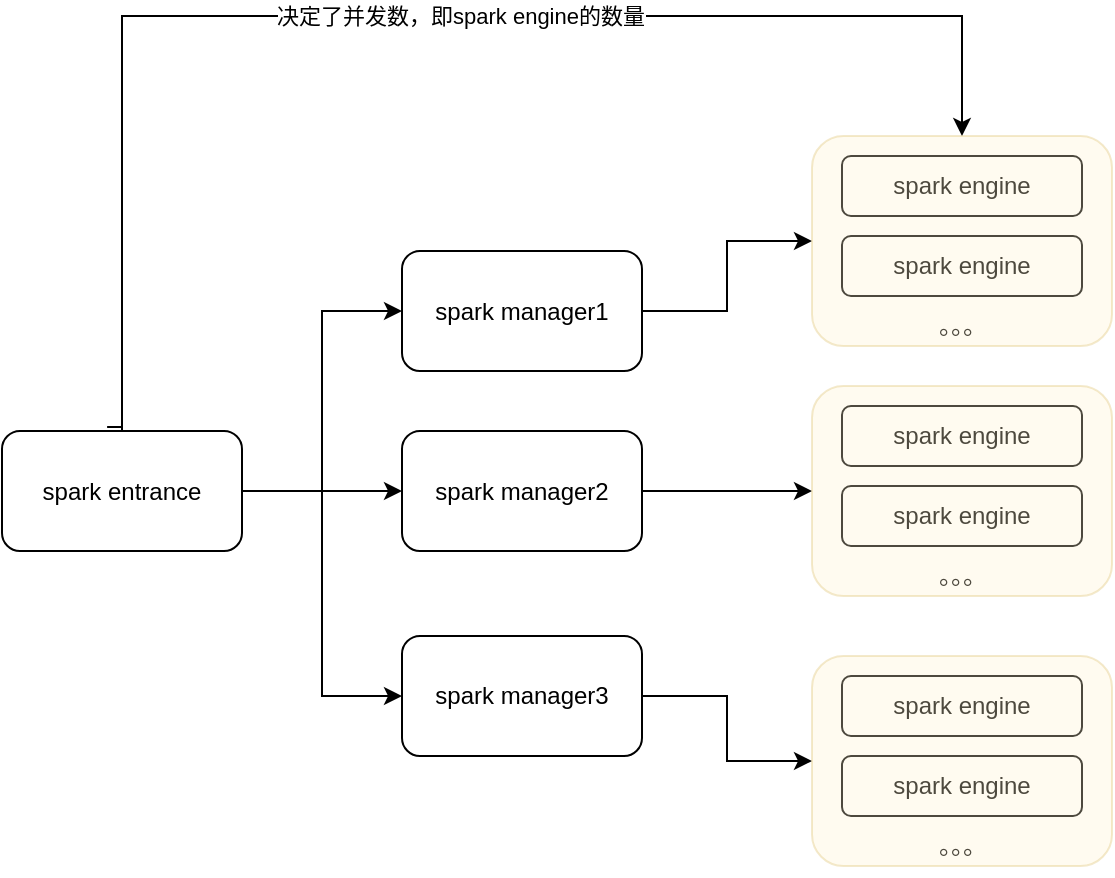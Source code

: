 <mxfile version="24.9.3">
  <diagram name="第 1 页" id="rYgA2uHcvdm4gfJCbcvc">
    <mxGraphModel dx="864" dy="612" grid="1" gridSize="10" guides="1" tooltips="1" connect="1" arrows="1" fold="1" page="1" pageScale="1" pageWidth="1600" pageHeight="1200" math="0" shadow="0">
      <root>
        <mxCell id="0" />
        <mxCell id="1" parent="0" />
        <mxCell id="8nP_VCFh7VJwxC8OwWzh-11" style="edgeStyle=orthogonalEdgeStyle;rounded=0;orthogonalLoop=1;jettySize=auto;html=1;exitX=0.438;exitY=-0.033;exitDx=0;exitDy=0;exitPerimeter=0;entryX=0.5;entryY=0;entryDx=0;entryDy=0;" edge="1" parent="1" source="8nP_VCFh7VJwxC8OwWzh-1" target="8nP_VCFh7VJwxC8OwWzh-18">
          <mxGeometry relative="1" as="geometry">
            <mxPoint x="770" y="80" as="targetPoint" />
            <Array as="points">
              <mxPoint x="340" y="228" />
              <mxPoint x="340" y="20" />
              <mxPoint x="760" y="20" />
              <mxPoint x="760" y="70" />
            </Array>
          </mxGeometry>
        </mxCell>
        <mxCell id="8nP_VCFh7VJwxC8OwWzh-12" value="决定了并发数，即spark engine的数量" style="edgeLabel;html=1;align=center;verticalAlign=middle;resizable=0;points=[];" vertex="1" connectable="0" parent="8nP_VCFh7VJwxC8OwWzh-11">
          <mxGeometry x="-0.316" y="-2" relative="1" as="geometry">
            <mxPoint x="148" y="-2" as="offset" />
          </mxGeometry>
        </mxCell>
        <mxCell id="8nP_VCFh7VJwxC8OwWzh-13" style="edgeStyle=orthogonalEdgeStyle;rounded=0;orthogonalLoop=1;jettySize=auto;html=1;entryX=0;entryY=0.5;entryDx=0;entryDy=0;" edge="1" parent="1" source="8nP_VCFh7VJwxC8OwWzh-1" target="8nP_VCFh7VJwxC8OwWzh-2">
          <mxGeometry relative="1" as="geometry" />
        </mxCell>
        <mxCell id="8nP_VCFh7VJwxC8OwWzh-14" style="edgeStyle=orthogonalEdgeStyle;rounded=0;orthogonalLoop=1;jettySize=auto;html=1;entryX=0;entryY=0.5;entryDx=0;entryDy=0;" edge="1" parent="1" source="8nP_VCFh7VJwxC8OwWzh-1" target="8nP_VCFh7VJwxC8OwWzh-3">
          <mxGeometry relative="1" as="geometry" />
        </mxCell>
        <mxCell id="8nP_VCFh7VJwxC8OwWzh-15" style="edgeStyle=orthogonalEdgeStyle;rounded=0;orthogonalLoop=1;jettySize=auto;html=1;entryX=0;entryY=0.5;entryDx=0;entryDy=0;" edge="1" parent="1" source="8nP_VCFh7VJwxC8OwWzh-1" target="8nP_VCFh7VJwxC8OwWzh-4">
          <mxGeometry relative="1" as="geometry" />
        </mxCell>
        <mxCell id="8nP_VCFh7VJwxC8OwWzh-1" value="spark entrance" style="rounded=1;whiteSpace=wrap;html=1;" vertex="1" parent="1">
          <mxGeometry x="280" y="227.5" width="120" height="60" as="geometry" />
        </mxCell>
        <mxCell id="8nP_VCFh7VJwxC8OwWzh-17" style="edgeStyle=orthogonalEdgeStyle;rounded=0;orthogonalLoop=1;jettySize=auto;html=1;" edge="1" parent="1" source="8nP_VCFh7VJwxC8OwWzh-2" target="8nP_VCFh7VJwxC8OwWzh-18">
          <mxGeometry relative="1" as="geometry">
            <mxPoint x="670" y="180" as="targetPoint" />
          </mxGeometry>
        </mxCell>
        <mxCell id="8nP_VCFh7VJwxC8OwWzh-2" value="spark manager1" style="rounded=1;whiteSpace=wrap;html=1;" vertex="1" parent="1">
          <mxGeometry x="480" y="137.5" width="120" height="60" as="geometry" />
        </mxCell>
        <mxCell id="8nP_VCFh7VJwxC8OwWzh-30" value="" style="edgeStyle=orthogonalEdgeStyle;rounded=0;orthogonalLoop=1;jettySize=auto;html=1;" edge="1" parent="1" source="8nP_VCFh7VJwxC8OwWzh-3" target="8nP_VCFh7VJwxC8OwWzh-25">
          <mxGeometry relative="1" as="geometry" />
        </mxCell>
        <mxCell id="8nP_VCFh7VJwxC8OwWzh-3" value="spark manager2" style="rounded=1;whiteSpace=wrap;html=1;" vertex="1" parent="1">
          <mxGeometry x="480" y="227.5" width="120" height="60" as="geometry" />
        </mxCell>
        <mxCell id="8nP_VCFh7VJwxC8OwWzh-31" value="" style="edgeStyle=orthogonalEdgeStyle;rounded=0;orthogonalLoop=1;jettySize=auto;html=1;" edge="1" parent="1" source="8nP_VCFh7VJwxC8OwWzh-4" target="8nP_VCFh7VJwxC8OwWzh-29">
          <mxGeometry relative="1" as="geometry" />
        </mxCell>
        <mxCell id="8nP_VCFh7VJwxC8OwWzh-4" value="spark manager3" style="rounded=1;whiteSpace=wrap;html=1;" vertex="1" parent="1">
          <mxGeometry x="480" y="330" width="120" height="60" as="geometry" />
        </mxCell>
        <mxCell id="8nP_VCFh7VJwxC8OwWzh-6" value="spark engine" style="rounded=1;whiteSpace=wrap;html=1;" vertex="1" parent="1">
          <mxGeometry x="700" y="90" width="120" height="30" as="geometry" />
        </mxCell>
        <mxCell id="8nP_VCFh7VJwxC8OwWzh-7" value="spark engine" style="rounded=1;whiteSpace=wrap;html=1;" vertex="1" parent="1">
          <mxGeometry x="700" y="130" width="120" height="30" as="geometry" />
        </mxCell>
        <mxCell id="8nP_VCFh7VJwxC8OwWzh-9" value="。。。" style="text;html=1;align=center;verticalAlign=middle;resizable=0;points=[];autosize=1;strokeColor=none;fillColor=none;" vertex="1" parent="1">
          <mxGeometry x="735" y="160" width="50" height="30" as="geometry" />
        </mxCell>
        <mxCell id="8nP_VCFh7VJwxC8OwWzh-18" value="" style="rounded=1;whiteSpace=wrap;html=1;fillColor=#fff2cc;strokeColor=#d6b656;opacity=30;" vertex="1" parent="1">
          <mxGeometry x="685" y="80" width="150" height="105" as="geometry" />
        </mxCell>
        <mxCell id="8nP_VCFh7VJwxC8OwWzh-22" value="spark engine" style="rounded=1;whiteSpace=wrap;html=1;" vertex="1" parent="1">
          <mxGeometry x="700" y="215" width="120" height="30" as="geometry" />
        </mxCell>
        <mxCell id="8nP_VCFh7VJwxC8OwWzh-23" value="spark engine" style="rounded=1;whiteSpace=wrap;html=1;" vertex="1" parent="1">
          <mxGeometry x="700" y="255" width="120" height="30" as="geometry" />
        </mxCell>
        <mxCell id="8nP_VCFh7VJwxC8OwWzh-24" value="。。。" style="text;html=1;align=center;verticalAlign=middle;resizable=0;points=[];autosize=1;strokeColor=none;fillColor=none;" vertex="1" parent="1">
          <mxGeometry x="735" y="285" width="50" height="30" as="geometry" />
        </mxCell>
        <mxCell id="8nP_VCFh7VJwxC8OwWzh-25" value="" style="rounded=1;whiteSpace=wrap;html=1;fillColor=#fff2cc;strokeColor=#d6b656;opacity=30;" vertex="1" parent="1">
          <mxGeometry x="685" y="205" width="150" height="105" as="geometry" />
        </mxCell>
        <mxCell id="8nP_VCFh7VJwxC8OwWzh-26" value="spark engine" style="rounded=1;whiteSpace=wrap;html=1;" vertex="1" parent="1">
          <mxGeometry x="700" y="350" width="120" height="30" as="geometry" />
        </mxCell>
        <mxCell id="8nP_VCFh7VJwxC8OwWzh-27" value="spark engine" style="rounded=1;whiteSpace=wrap;html=1;" vertex="1" parent="1">
          <mxGeometry x="700" y="390" width="120" height="30" as="geometry" />
        </mxCell>
        <mxCell id="8nP_VCFh7VJwxC8OwWzh-28" value="。。。" style="text;html=1;align=center;verticalAlign=middle;resizable=0;points=[];autosize=1;strokeColor=none;fillColor=none;" vertex="1" parent="1">
          <mxGeometry x="735" y="420" width="50" height="30" as="geometry" />
        </mxCell>
        <mxCell id="8nP_VCFh7VJwxC8OwWzh-29" value="" style="rounded=1;whiteSpace=wrap;html=1;fillColor=#fff2cc;strokeColor=#d6b656;opacity=30;" vertex="1" parent="1">
          <mxGeometry x="685" y="340" width="150" height="105" as="geometry" />
        </mxCell>
      </root>
    </mxGraphModel>
  </diagram>
</mxfile>
